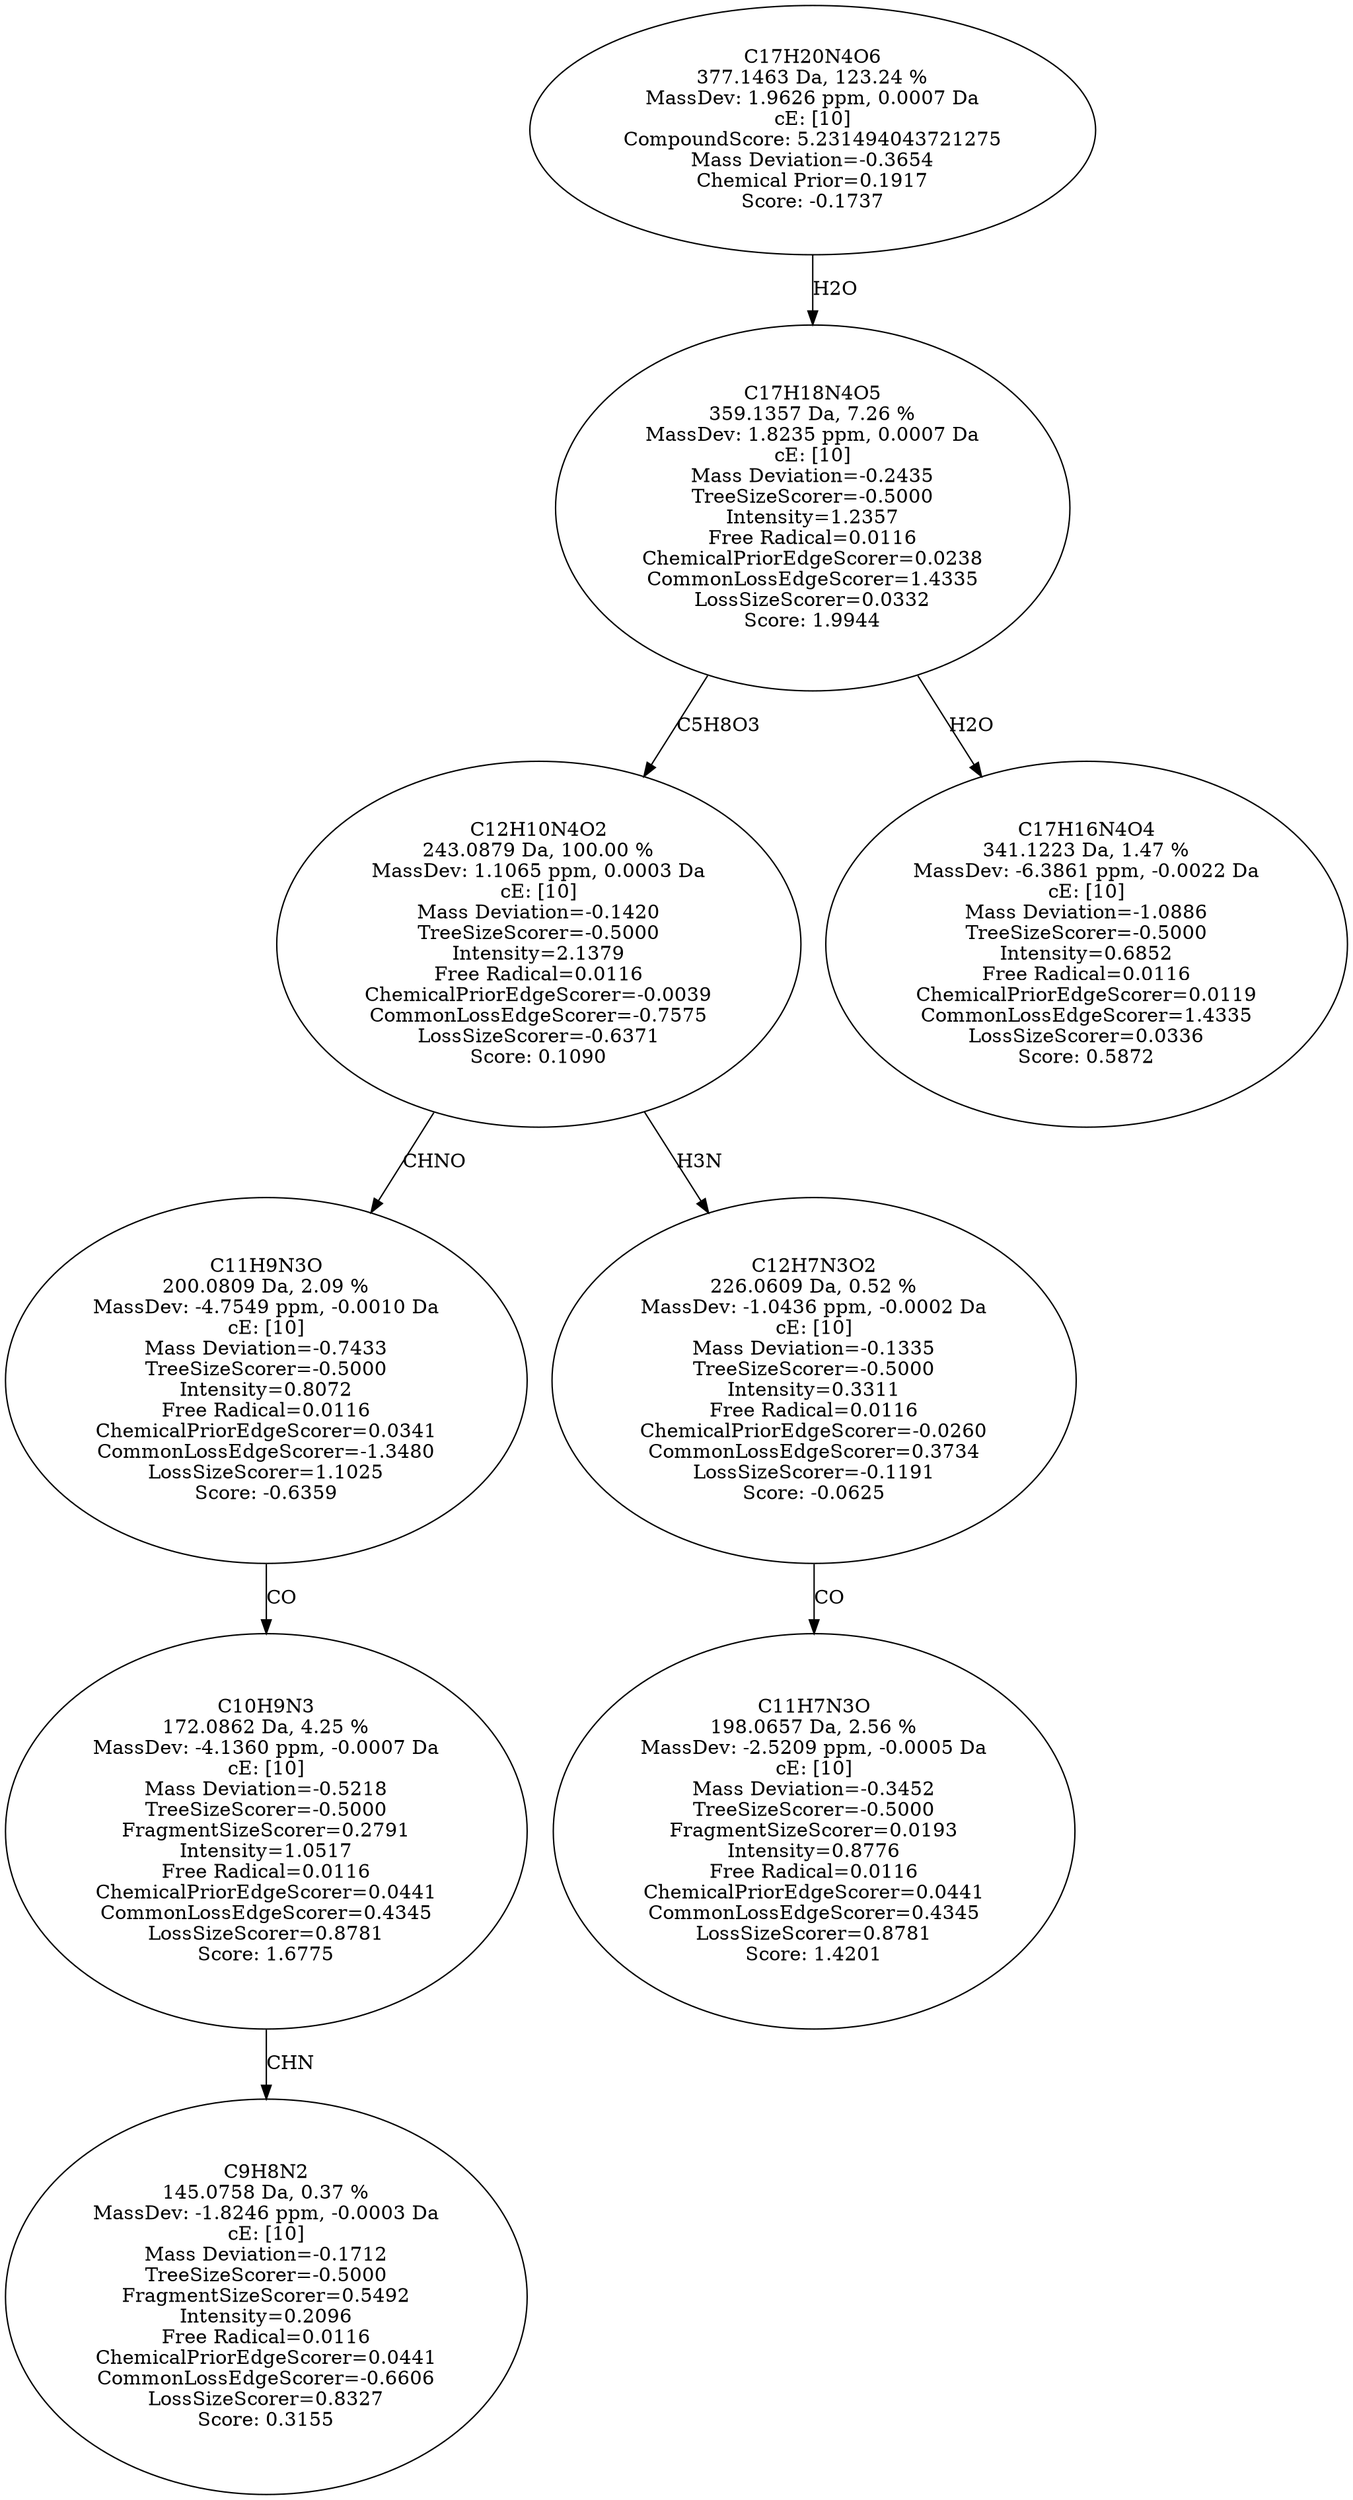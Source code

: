 strict digraph {
v1 [label="C9H8N2\n145.0758 Da, 0.37 %\nMassDev: -1.8246 ppm, -0.0003 Da\ncE: [10]\nMass Deviation=-0.1712\nTreeSizeScorer=-0.5000\nFragmentSizeScorer=0.5492\nIntensity=0.2096\nFree Radical=0.0116\nChemicalPriorEdgeScorer=0.0441\nCommonLossEdgeScorer=-0.6606\nLossSizeScorer=0.8327\nScore: 0.3155"];
v2 [label="C10H9N3\n172.0862 Da, 4.25 %\nMassDev: -4.1360 ppm, -0.0007 Da\ncE: [10]\nMass Deviation=-0.5218\nTreeSizeScorer=-0.5000\nFragmentSizeScorer=0.2791\nIntensity=1.0517\nFree Radical=0.0116\nChemicalPriorEdgeScorer=0.0441\nCommonLossEdgeScorer=0.4345\nLossSizeScorer=0.8781\nScore: 1.6775"];
v3 [label="C11H9N3O\n200.0809 Da, 2.09 %\nMassDev: -4.7549 ppm, -0.0010 Da\ncE: [10]\nMass Deviation=-0.7433\nTreeSizeScorer=-0.5000\nIntensity=0.8072\nFree Radical=0.0116\nChemicalPriorEdgeScorer=0.0341\nCommonLossEdgeScorer=-1.3480\nLossSizeScorer=1.1025\nScore: -0.6359"];
v4 [label="C11H7N3O\n198.0657 Da, 2.56 %\nMassDev: -2.5209 ppm, -0.0005 Da\ncE: [10]\nMass Deviation=-0.3452\nTreeSizeScorer=-0.5000\nFragmentSizeScorer=0.0193\nIntensity=0.8776\nFree Radical=0.0116\nChemicalPriorEdgeScorer=0.0441\nCommonLossEdgeScorer=0.4345\nLossSizeScorer=0.8781\nScore: 1.4201"];
v5 [label="C12H7N3O2\n226.0609 Da, 0.52 %\nMassDev: -1.0436 ppm, -0.0002 Da\ncE: [10]\nMass Deviation=-0.1335\nTreeSizeScorer=-0.5000\nIntensity=0.3311\nFree Radical=0.0116\nChemicalPriorEdgeScorer=-0.0260\nCommonLossEdgeScorer=0.3734\nLossSizeScorer=-0.1191\nScore: -0.0625"];
v6 [label="C12H10N4O2\n243.0879 Da, 100.00 %\nMassDev: 1.1065 ppm, 0.0003 Da\ncE: [10]\nMass Deviation=-0.1420\nTreeSizeScorer=-0.5000\nIntensity=2.1379\nFree Radical=0.0116\nChemicalPriorEdgeScorer=-0.0039\nCommonLossEdgeScorer=-0.7575\nLossSizeScorer=-0.6371\nScore: 0.1090"];
v7 [label="C17H16N4O4\n341.1223 Da, 1.47 %\nMassDev: -6.3861 ppm, -0.0022 Da\ncE: [10]\nMass Deviation=-1.0886\nTreeSizeScorer=-0.5000\nIntensity=0.6852\nFree Radical=0.0116\nChemicalPriorEdgeScorer=0.0119\nCommonLossEdgeScorer=1.4335\nLossSizeScorer=0.0336\nScore: 0.5872"];
v8 [label="C17H18N4O5\n359.1357 Da, 7.26 %\nMassDev: 1.8235 ppm, 0.0007 Da\ncE: [10]\nMass Deviation=-0.2435\nTreeSizeScorer=-0.5000\nIntensity=1.2357\nFree Radical=0.0116\nChemicalPriorEdgeScorer=0.0238\nCommonLossEdgeScorer=1.4335\nLossSizeScorer=0.0332\nScore: 1.9944"];
v9 [label="C17H20N4O6\n377.1463 Da, 123.24 %\nMassDev: 1.9626 ppm, 0.0007 Da\ncE: [10]\nCompoundScore: 5.231494043721275\nMass Deviation=-0.3654\nChemical Prior=0.1917\nScore: -0.1737"];
v2 -> v1 [label="CHN"];
v3 -> v2 [label="CO"];
v6 -> v3 [label="CHNO"];
v5 -> v4 [label="CO"];
v6 -> v5 [label="H3N"];
v8 -> v6 [label="C5H8O3"];
v8 -> v7 [label="H2O"];
v9 -> v8 [label="H2O"];
}